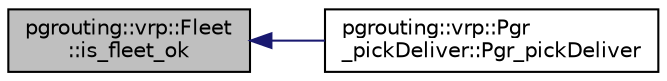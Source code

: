 digraph "pgrouting::vrp::Fleet::is_fleet_ok"
{
  edge [fontname="Helvetica",fontsize="10",labelfontname="Helvetica",labelfontsize="10"];
  node [fontname="Helvetica",fontsize="10",shape=record];
  rankdir="LR";
  Node75 [label="pgrouting::vrp::Fleet\l::is_fleet_ok",height=0.2,width=0.4,color="black", fillcolor="grey75", style="filled", fontcolor="black"];
  Node75 -> Node76 [dir="back",color="midnightblue",fontsize="10",style="solid",fontname="Helvetica"];
  Node76 [label="pgrouting::vrp::Pgr\l_pickDeliver::Pgr_pickDeliver",height=0.2,width=0.4,color="black", fillcolor="white", style="filled",URL="$classpgrouting_1_1vrp_1_1Pgr__pickDeliver.html#adb8cc9394dc91b88dee7cb5010c57a4e",tooltip="Constructor for the matrix version. "];
}
